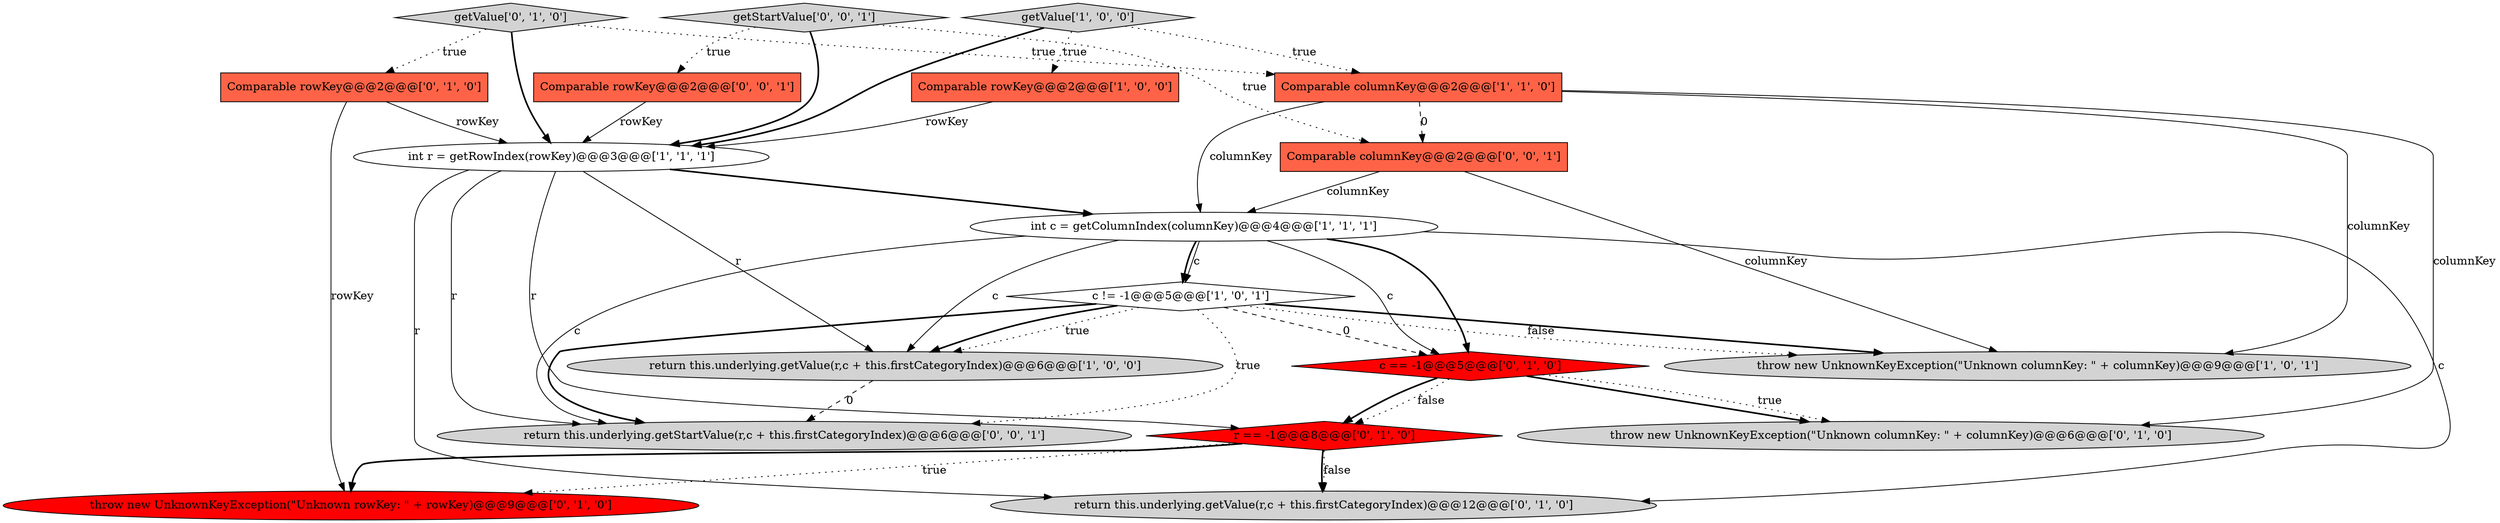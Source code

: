 digraph {
12 [style = filled, label = "c == -1@@@5@@@['0', '1', '0']", fillcolor = red, shape = diamond image = "AAA1AAABBB2BBB"];
14 [style = filled, label = "throw new UnknownKeyException(\"Unknown rowKey: \" + rowKey)@@@9@@@['0', '1', '0']", fillcolor = red, shape = ellipse image = "AAA1AAABBB2BBB"];
15 [style = filled, label = "Comparable rowKey@@@2@@@['0', '0', '1']", fillcolor = tomato, shape = box image = "AAA0AAABBB3BBB"];
9 [style = filled, label = "getValue['0', '1', '0']", fillcolor = lightgray, shape = diamond image = "AAA0AAABBB2BBB"];
2 [style = filled, label = "Comparable columnKey@@@2@@@['1', '1', '0']", fillcolor = tomato, shape = box image = "AAA0AAABBB1BBB"];
0 [style = filled, label = "int c = getColumnIndex(columnKey)@@@4@@@['1', '1', '1']", fillcolor = white, shape = ellipse image = "AAA0AAABBB1BBB"];
17 [style = filled, label = "getStartValue['0', '0', '1']", fillcolor = lightgray, shape = diamond image = "AAA0AAABBB3BBB"];
10 [style = filled, label = "Comparable rowKey@@@2@@@['0', '1', '0']", fillcolor = tomato, shape = box image = "AAA0AAABBB2BBB"];
18 [style = filled, label = "Comparable columnKey@@@2@@@['0', '0', '1']", fillcolor = tomato, shape = box image = "AAA0AAABBB3BBB"];
3 [style = filled, label = "throw new UnknownKeyException(\"Unknown columnKey: \" + columnKey)@@@9@@@['1', '0', '1']", fillcolor = lightgray, shape = ellipse image = "AAA0AAABBB1BBB"];
13 [style = filled, label = "throw new UnknownKeyException(\"Unknown columnKey: \" + columnKey)@@@6@@@['0', '1', '0']", fillcolor = lightgray, shape = ellipse image = "AAA0AAABBB2BBB"];
8 [style = filled, label = "return this.underlying.getValue(r,c + this.firstCategoryIndex)@@@12@@@['0', '1', '0']", fillcolor = lightgray, shape = ellipse image = "AAA0AAABBB2BBB"];
7 [style = filled, label = "getValue['1', '0', '0']", fillcolor = lightgray, shape = diamond image = "AAA0AAABBB1BBB"];
4 [style = filled, label = "c != -1@@@5@@@['1', '0', '1']", fillcolor = white, shape = diamond image = "AAA0AAABBB1BBB"];
5 [style = filled, label = "return this.underlying.getValue(r,c + this.firstCategoryIndex)@@@6@@@['1', '0', '0']", fillcolor = lightgray, shape = ellipse image = "AAA0AAABBB1BBB"];
1 [style = filled, label = "Comparable rowKey@@@2@@@['1', '0', '0']", fillcolor = tomato, shape = box image = "AAA0AAABBB1BBB"];
6 [style = filled, label = "int r = getRowIndex(rowKey)@@@3@@@['1', '1', '1']", fillcolor = white, shape = ellipse image = "AAA0AAABBB1BBB"];
11 [style = filled, label = "r == -1@@@8@@@['0', '1', '0']", fillcolor = red, shape = diamond image = "AAA1AAABBB2BBB"];
16 [style = filled, label = "return this.underlying.getStartValue(r,c + this.firstCategoryIndex)@@@6@@@['0', '0', '1']", fillcolor = lightgray, shape = ellipse image = "AAA0AAABBB3BBB"];
4->5 [style = dotted, label="true"];
4->3 [style = bold, label=""];
7->2 [style = dotted, label="true"];
12->11 [style = dotted, label="false"];
17->18 [style = dotted, label="true"];
11->14 [style = bold, label=""];
17->6 [style = bold, label=""];
2->0 [style = solid, label="columnKey"];
0->12 [style = bold, label=""];
12->11 [style = bold, label=""];
0->8 [style = solid, label="c"];
0->5 [style = solid, label="c"];
11->14 [style = dotted, label="true"];
4->3 [style = dotted, label="false"];
6->0 [style = bold, label=""];
0->4 [style = solid, label="c"];
1->6 [style = solid, label="rowKey"];
9->6 [style = bold, label=""];
4->12 [style = dashed, label="0"];
10->14 [style = solid, label="rowKey"];
5->16 [style = dashed, label="0"];
0->12 [style = solid, label="c"];
12->13 [style = bold, label=""];
12->13 [style = dotted, label="true"];
10->6 [style = solid, label="rowKey"];
17->15 [style = dotted, label="true"];
18->3 [style = solid, label="columnKey"];
0->4 [style = bold, label=""];
6->8 [style = solid, label="r"];
2->13 [style = solid, label="columnKey"];
9->2 [style = dotted, label="true"];
15->6 [style = solid, label="rowKey"];
7->6 [style = bold, label=""];
2->3 [style = solid, label="columnKey"];
2->18 [style = dashed, label="0"];
6->5 [style = solid, label="r"];
11->8 [style = bold, label=""];
6->16 [style = solid, label="r"];
6->11 [style = solid, label="r"];
4->16 [style = dotted, label="true"];
11->8 [style = dotted, label="false"];
7->1 [style = dotted, label="true"];
9->10 [style = dotted, label="true"];
18->0 [style = solid, label="columnKey"];
4->5 [style = bold, label=""];
4->16 [style = bold, label=""];
0->16 [style = solid, label="c"];
}
